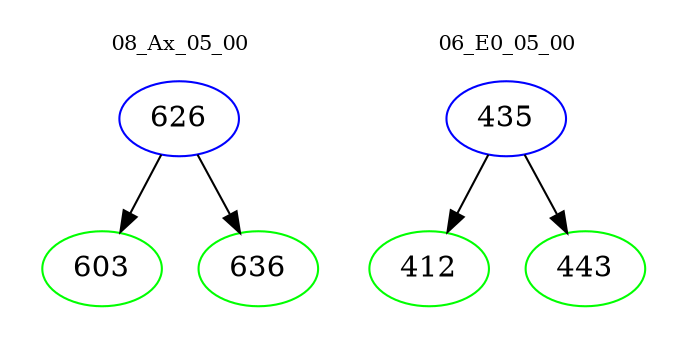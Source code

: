 digraph{
subgraph cluster_0 {
color = white
label = "08_Ax_05_00";
fontsize=10;
T0_626 [label="626", color="blue"]
T0_626 -> T0_603 [color="black"]
T0_603 [label="603", color="green"]
T0_626 -> T0_636 [color="black"]
T0_636 [label="636", color="green"]
}
subgraph cluster_1 {
color = white
label = "06_E0_05_00";
fontsize=10;
T1_435 [label="435", color="blue"]
T1_435 -> T1_412 [color="black"]
T1_412 [label="412", color="green"]
T1_435 -> T1_443 [color="black"]
T1_443 [label="443", color="green"]
}
}
